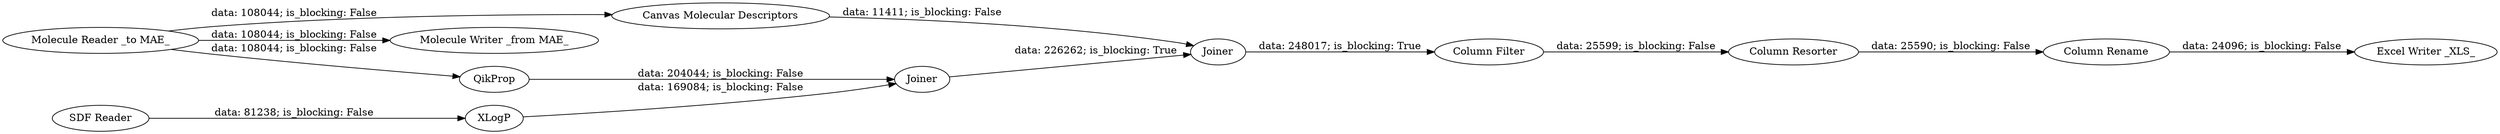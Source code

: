 digraph {
	"-5271002870766152836_13" [label="Column Rename"]
	"-5271002870766152836_9" [label="Canvas Molecular Descriptors"]
	"-5271002870766152836_4" [label=XLogP]
	"-5271002870766152836_10" [label=Joiner]
	"-5271002870766152836_3" [label="Excel Writer _XLS_"]
	"-5271002870766152836_11" [label="Column Filter"]
	"-5271002870766152836_7" [label=Joiner]
	"-5271002870766152836_1" [label="Molecule Reader _to MAE_"]
	"-5271002870766152836_5" [label="Molecule Writer _from MAE_"]
	"-5271002870766152836_6" [label="SDF Reader"]
	"-5271002870766152836_2" [label=QikProp]
	"-5271002870766152836_12" [label="Column Resorter"]
	"-5271002870766152836_6" -> "-5271002870766152836_4" [label="data: 81238; is_blocking: False"]
	"-5271002870766152836_12" -> "-5271002870766152836_13" [label="data: 25590; is_blocking: False"]
	"-5271002870766152836_1" -> "-5271002870766152836_9" [label="data: 108044; is_blocking: False"]
	"-5271002870766152836_11" -> "-5271002870766152836_12" [label="data: 25599; is_blocking: False"]
	"-5271002870766152836_1" -> "-5271002870766152836_5" [label="data: 108044; is_blocking: False"]
	"-5271002870766152836_7" -> "-5271002870766152836_10" [label="data: 226262; is_blocking: True"]
	"-5271002870766152836_4" -> "-5271002870766152836_7" [label="data: 169084; is_blocking: False"]
	"-5271002870766152836_10" -> "-5271002870766152836_11" [label="data: 248017; is_blocking: True"]
	"-5271002870766152836_1" -> "-5271002870766152836_2" [label="data: 108044; is_blocking: False"]
	"-5271002870766152836_2" -> "-5271002870766152836_7" [label="data: 204044; is_blocking: False"]
	"-5271002870766152836_13" -> "-5271002870766152836_3" [label="data: 24096; is_blocking: False"]
	"-5271002870766152836_9" -> "-5271002870766152836_10" [label="data: 11411; is_blocking: False"]
	rankdir=LR
}
